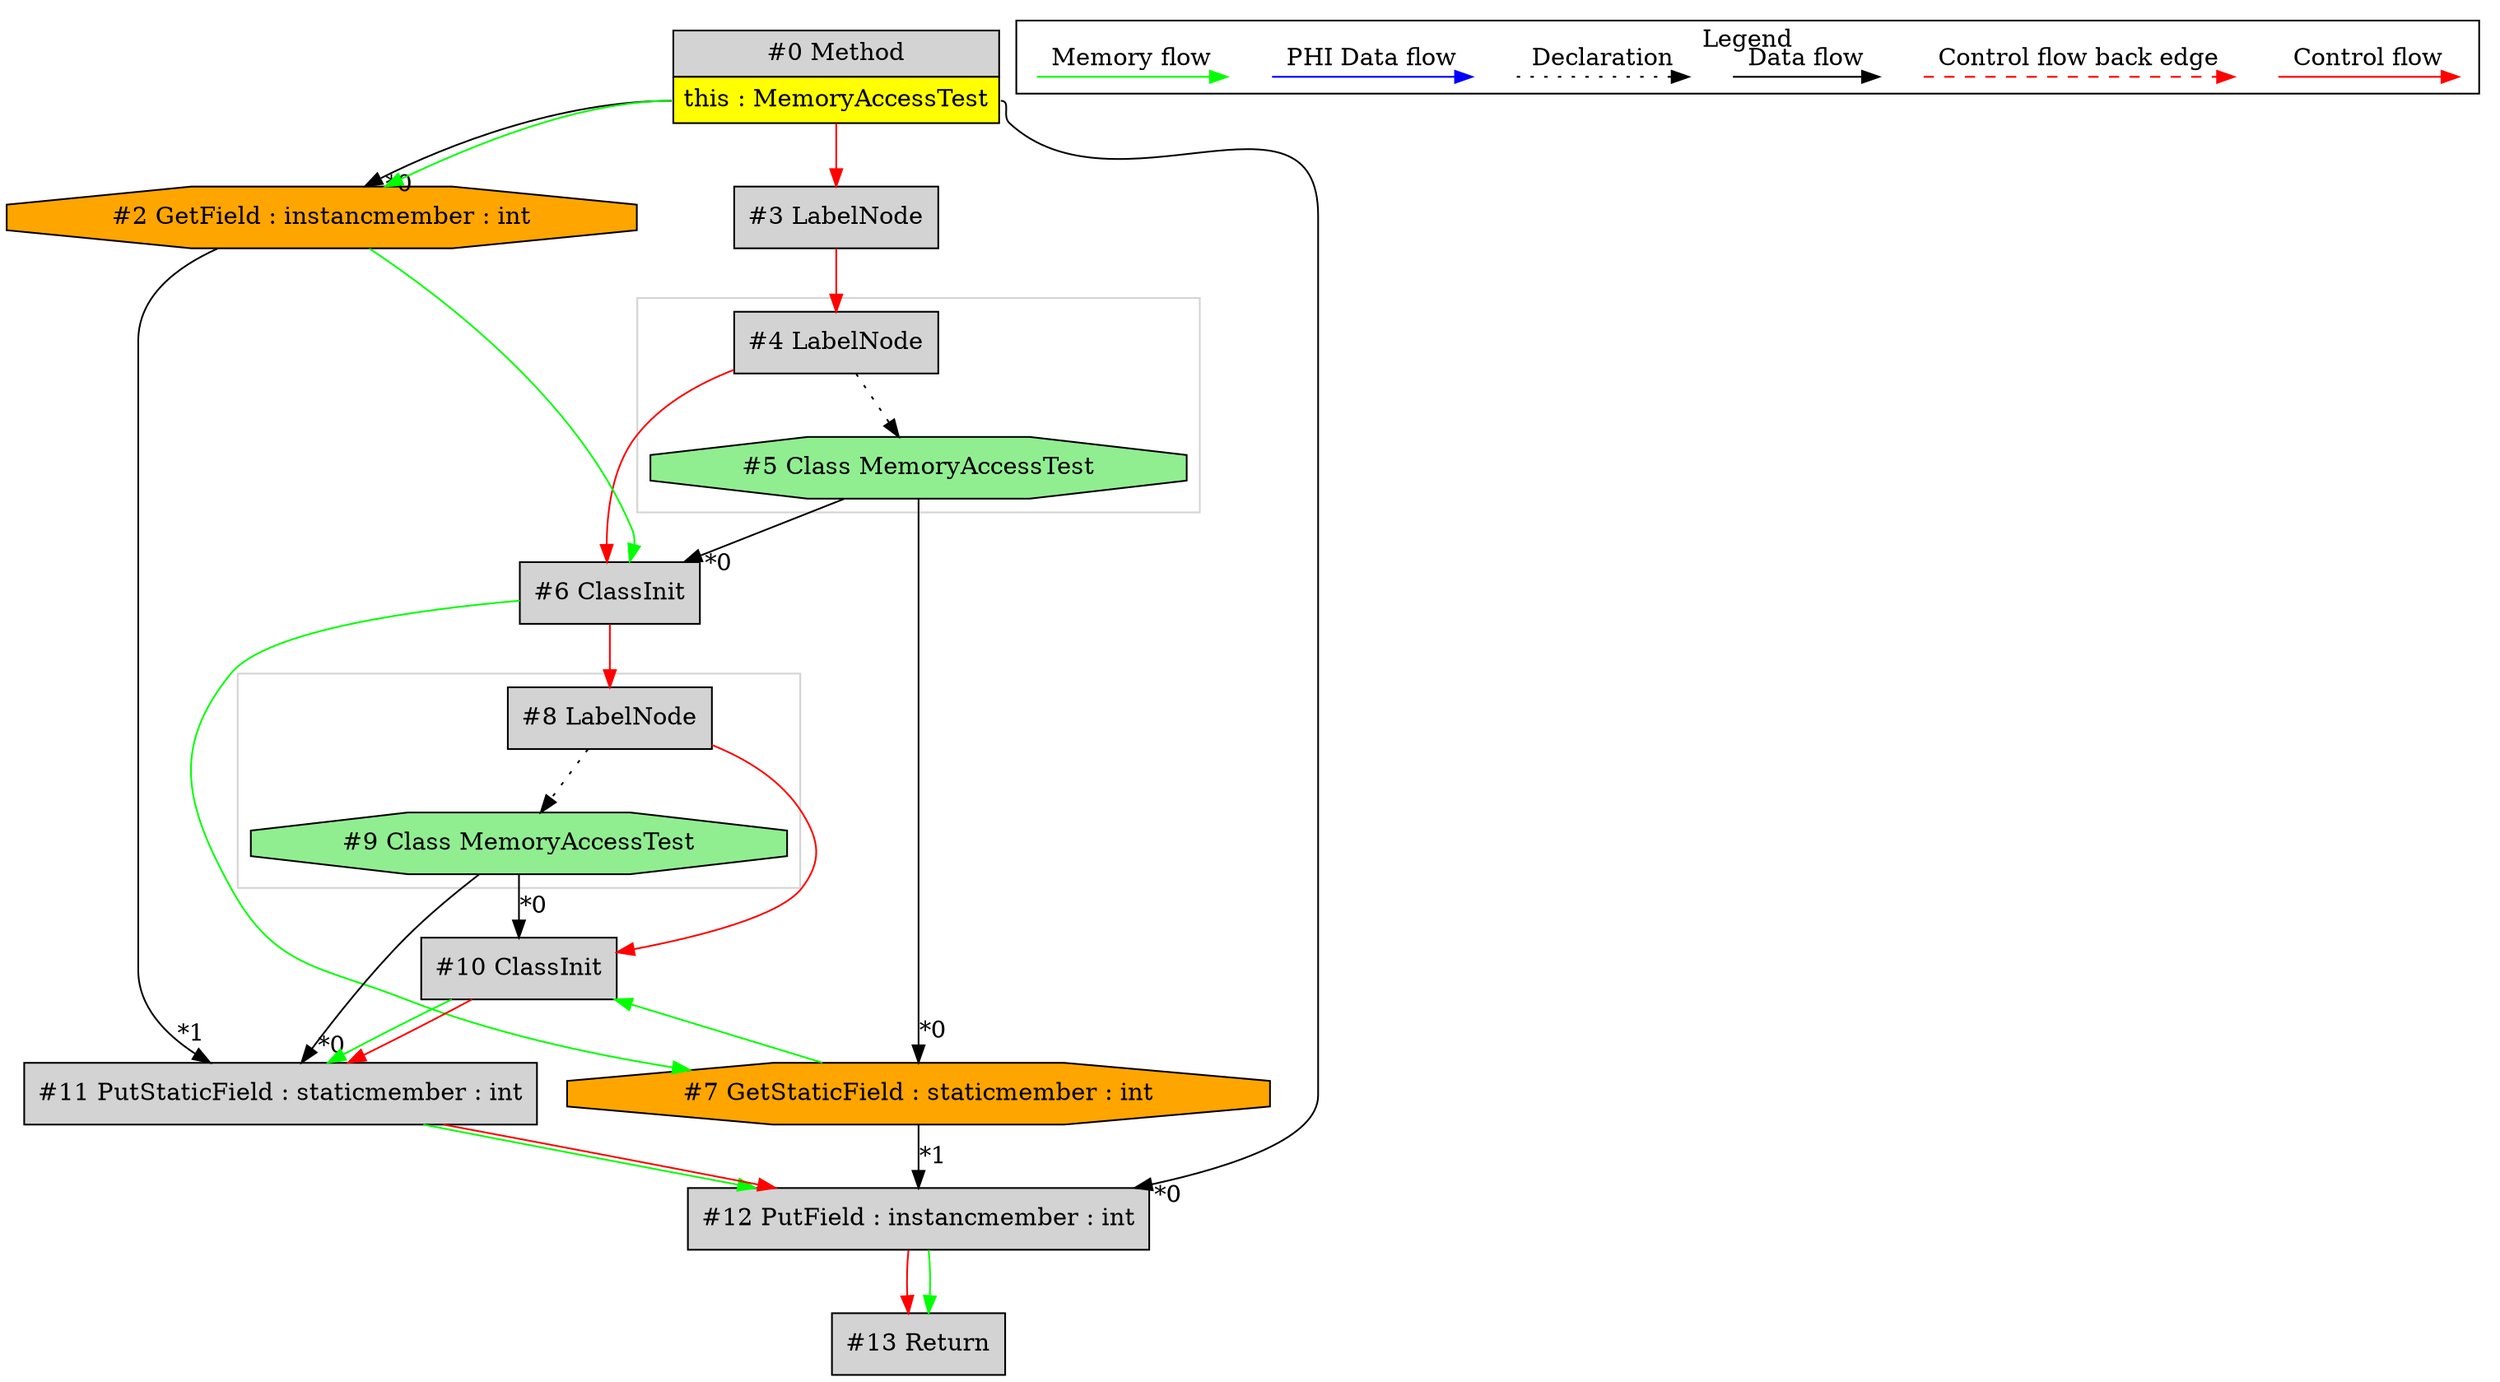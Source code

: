 digraph {
 ordering="in";
 node0[margin="0", label=<<table border="0" cellborder="1" cellspacing="0" cellpadding="5"><tr><td colspan="1">#0 Method</td></tr><tr><td port="prj1" bgcolor="yellow">this : MemoryAccessTest</td></tr></table>>,shape=none, fillcolor=lightgrey, style=filled];
 node3[label="#3 LabelNode",shape=box, fillcolor=lightgrey, style=filled];
 node0 -> node3[labeldistance=2, color=red, fontcolor=red];
 node4[label="#4 LabelNode",shape=box, fillcolor=lightgrey, style=filled];
 node3 -> node4[labeldistance=2, color=red, fontcolor=red];
 node6[label="#6 ClassInit",shape=box, fillcolor=lightgrey, style=filled];
 node5 -> node6[headlabel="*0", labeldistance=2];
 node2 -> node6[labeldistance=2, color=green, constraint=false];
 node4 -> node6[labeldistance=2, color=red, fontcolor=red];
 node2[label="#2 GetField : instancmember : int",shape=octagon, fillcolor=orange, style=filled];
 node0:prj1 -> node2[headlabel="*0", labeldistance=2];
 node0 -> node2[labeldistance=2, color=green, constraint=false];
 node12[label="#12 PutField : instancmember : int",shape=box, fillcolor=lightgrey, style=filled];
 node0:prj1 -> node12[headlabel="*0", labeldistance=2];
 node7 -> node12[headlabel="*1", labeldistance=2];
 node11 -> node12[labeldistance=2, color=green, constraint=false];
 node11 -> node12[labeldistance=2, color=red, fontcolor=red];
 node11[label="#11 PutStaticField : staticmember : int",shape=box, fillcolor=lightgrey, style=filled];
 node9 -> node11[headlabel="*0", labeldistance=2];
 node2 -> node11[headlabel="*1", labeldistance=2];
 node10 -> node11[labeldistance=2, color=green, constraint=false];
 node10 -> node11[labeldistance=2, color=red, fontcolor=red];
 node10[label="#10 ClassInit",shape=box, fillcolor=lightgrey, style=filled];
 node9 -> node10[headlabel="*0", labeldistance=2];
 node7 -> node10[labeldistance=2, color=green, constraint=false];
 node8 -> node10[labeldistance=2, color=red, fontcolor=red];
 node8[label="#8 LabelNode",shape=box, fillcolor=lightgrey, style=filled];
 node6 -> node8[labeldistance=2, color=red, fontcolor=red];
 node9[label="#9 Class MemoryAccessTest",shape=octagon, fillcolor=lightgreen, style=filled];
 node8 -> node9[style=dotted];
 node7[label="#7 GetStaticField : staticmember : int",shape=octagon, fillcolor=orange, style=filled];
 node5 -> node7[headlabel="*0", labeldistance=2];
 node6 -> node7[labeldistance=2, color=green, constraint=false];
 node5[label="#5 Class MemoryAccessTest",shape=octagon, fillcolor=lightgreen, style=filled];
 node4 -> node5[style=dotted];
 node13[label="#13 Return",shape=box, fillcolor=lightgrey, style=filled];
 node12 -> node13[labeldistance=2, color=red, fontcolor=red];
 node12 -> node13[labeldistance=2, color=green, constraint=false];
 subgraph cluster_0 {
  color=lightgray;
  node8;
  node9;
 }
 subgraph cluster_1 {
  color=lightgray;
  node4;
  node5;
 }
 subgraph cluster_000 {
  label = "Legend";
  node [shape=point]
  {
   rank=same;
   c0 [style = invis];
   c1 [style = invis];
   c2 [style = invis];
   c3 [style = invis];
   d0 [style = invis];
   d1 [style = invis];
   d2 [style = invis];
   d3 [style = invis];
   d4 [style = invis];
   d5 [style = invis];
   d6 [style = invis];
   d7 [style = invis];
  }
  c0 -> c1 [label="Control flow", style=solid, color=red]
  c2 -> c3 [label="Control flow back edge", style=dashed, color=red]
  d0 -> d1 [label="Data flow"]
  d2 -> d3 [label="Declaration", style=dotted]
  d4 -> d5 [label="PHI Data flow", color=blue]
  d6 -> d7 [label="Memory flow", color=green]
 }

}
